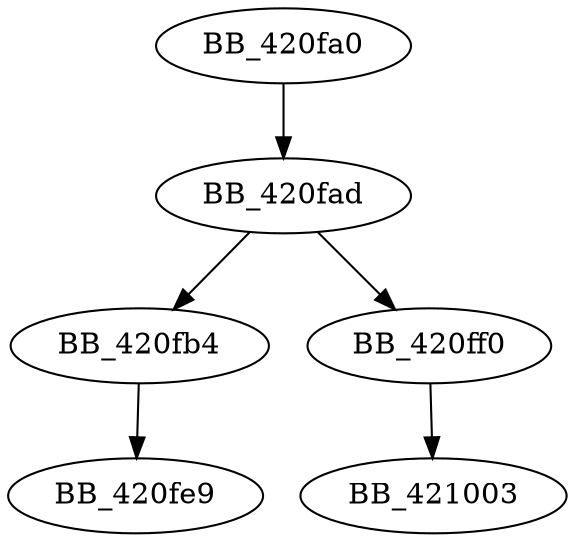 DiGraph sub_420FA0{
BB_420fa0->BB_420fad
BB_420fad->BB_420fb4
BB_420fad->BB_420ff0
BB_420fb4->BB_420fe9
BB_420ff0->BB_421003
}
